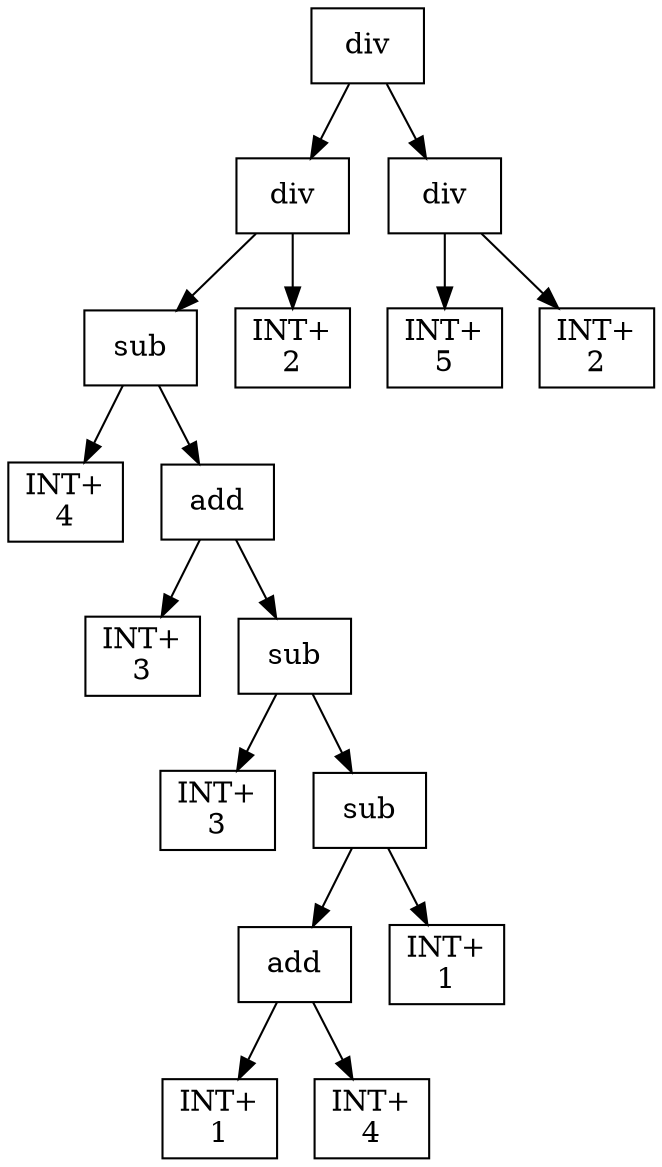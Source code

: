digraph expr {
  node [shape=box];
  n1 [label="div"];
  n2 [label="div"];
  n3 [label="sub"];
  n4 [label="INT+\n4"];
  n5 [label="add"];
  n6 [label="INT+\n3"];
  n7 [label="sub"];
  n8 [label="INT+\n3"];
  n9 [label="sub"];
  n10 [label="add"];
  n11 [label="INT+\n1"];
  n12 [label="INT+\n4"];
  n10 -> n11;
  n10 -> n12;
  n13 [label="INT+\n1"];
  n9 -> n10;
  n9 -> n13;
  n7 -> n8;
  n7 -> n9;
  n5 -> n6;
  n5 -> n7;
  n3 -> n4;
  n3 -> n5;
  n14 [label="INT+\n2"];
  n2 -> n3;
  n2 -> n14;
  n15 [label="div"];
  n16 [label="INT+\n5"];
  n17 [label="INT+\n2"];
  n15 -> n16;
  n15 -> n17;
  n1 -> n2;
  n1 -> n15;
}